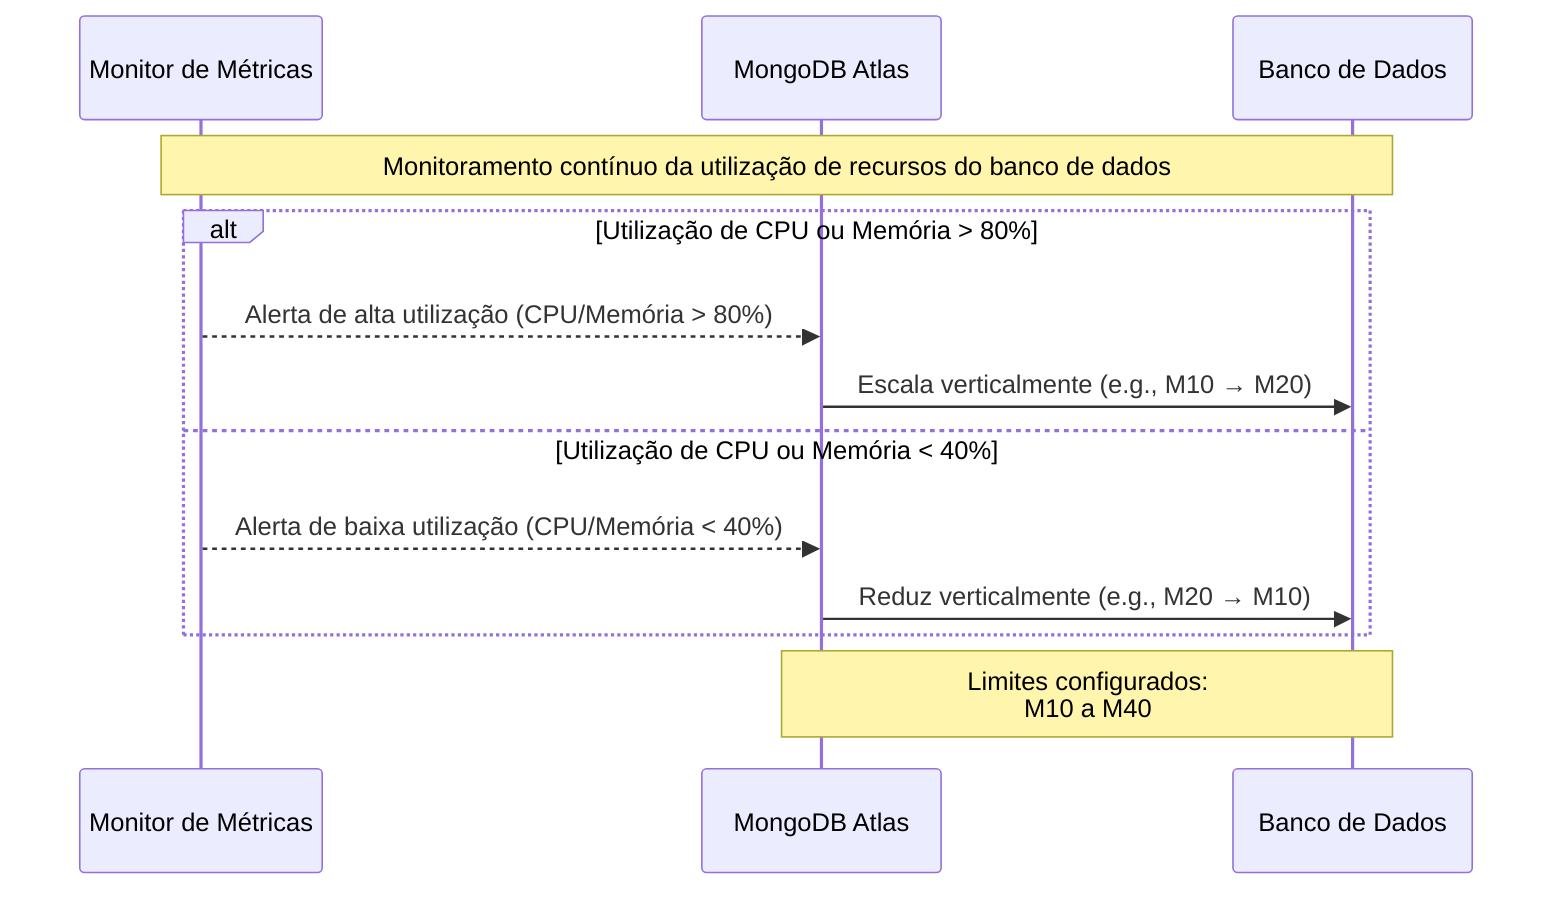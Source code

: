 sequenceDiagram
    participant Metrics as Monitor de Métricas
    participant Atlas as MongoDB Atlas
    participant DB as Banco de Dados

    Note over Metrics, DB: Monitoramento contínuo da utilização de recursos do banco de dados

    alt Utilização de CPU ou Memória > 80%
        Metrics-->>Atlas: Alerta de alta utilização (CPU/Memória > 80%)
        Atlas->>DB: Escala verticalmente (e.g., M10 → M20)
    else Utilização de CPU ou Memória < 40%
        Metrics-->>Atlas: Alerta de baixa utilização (CPU/Memória < 40%)
        Atlas->>DB: Reduz verticalmente (e.g., M20 → M10)
    end

    Note over DB, Atlas: Limites configurados:<br/>M10 a M40